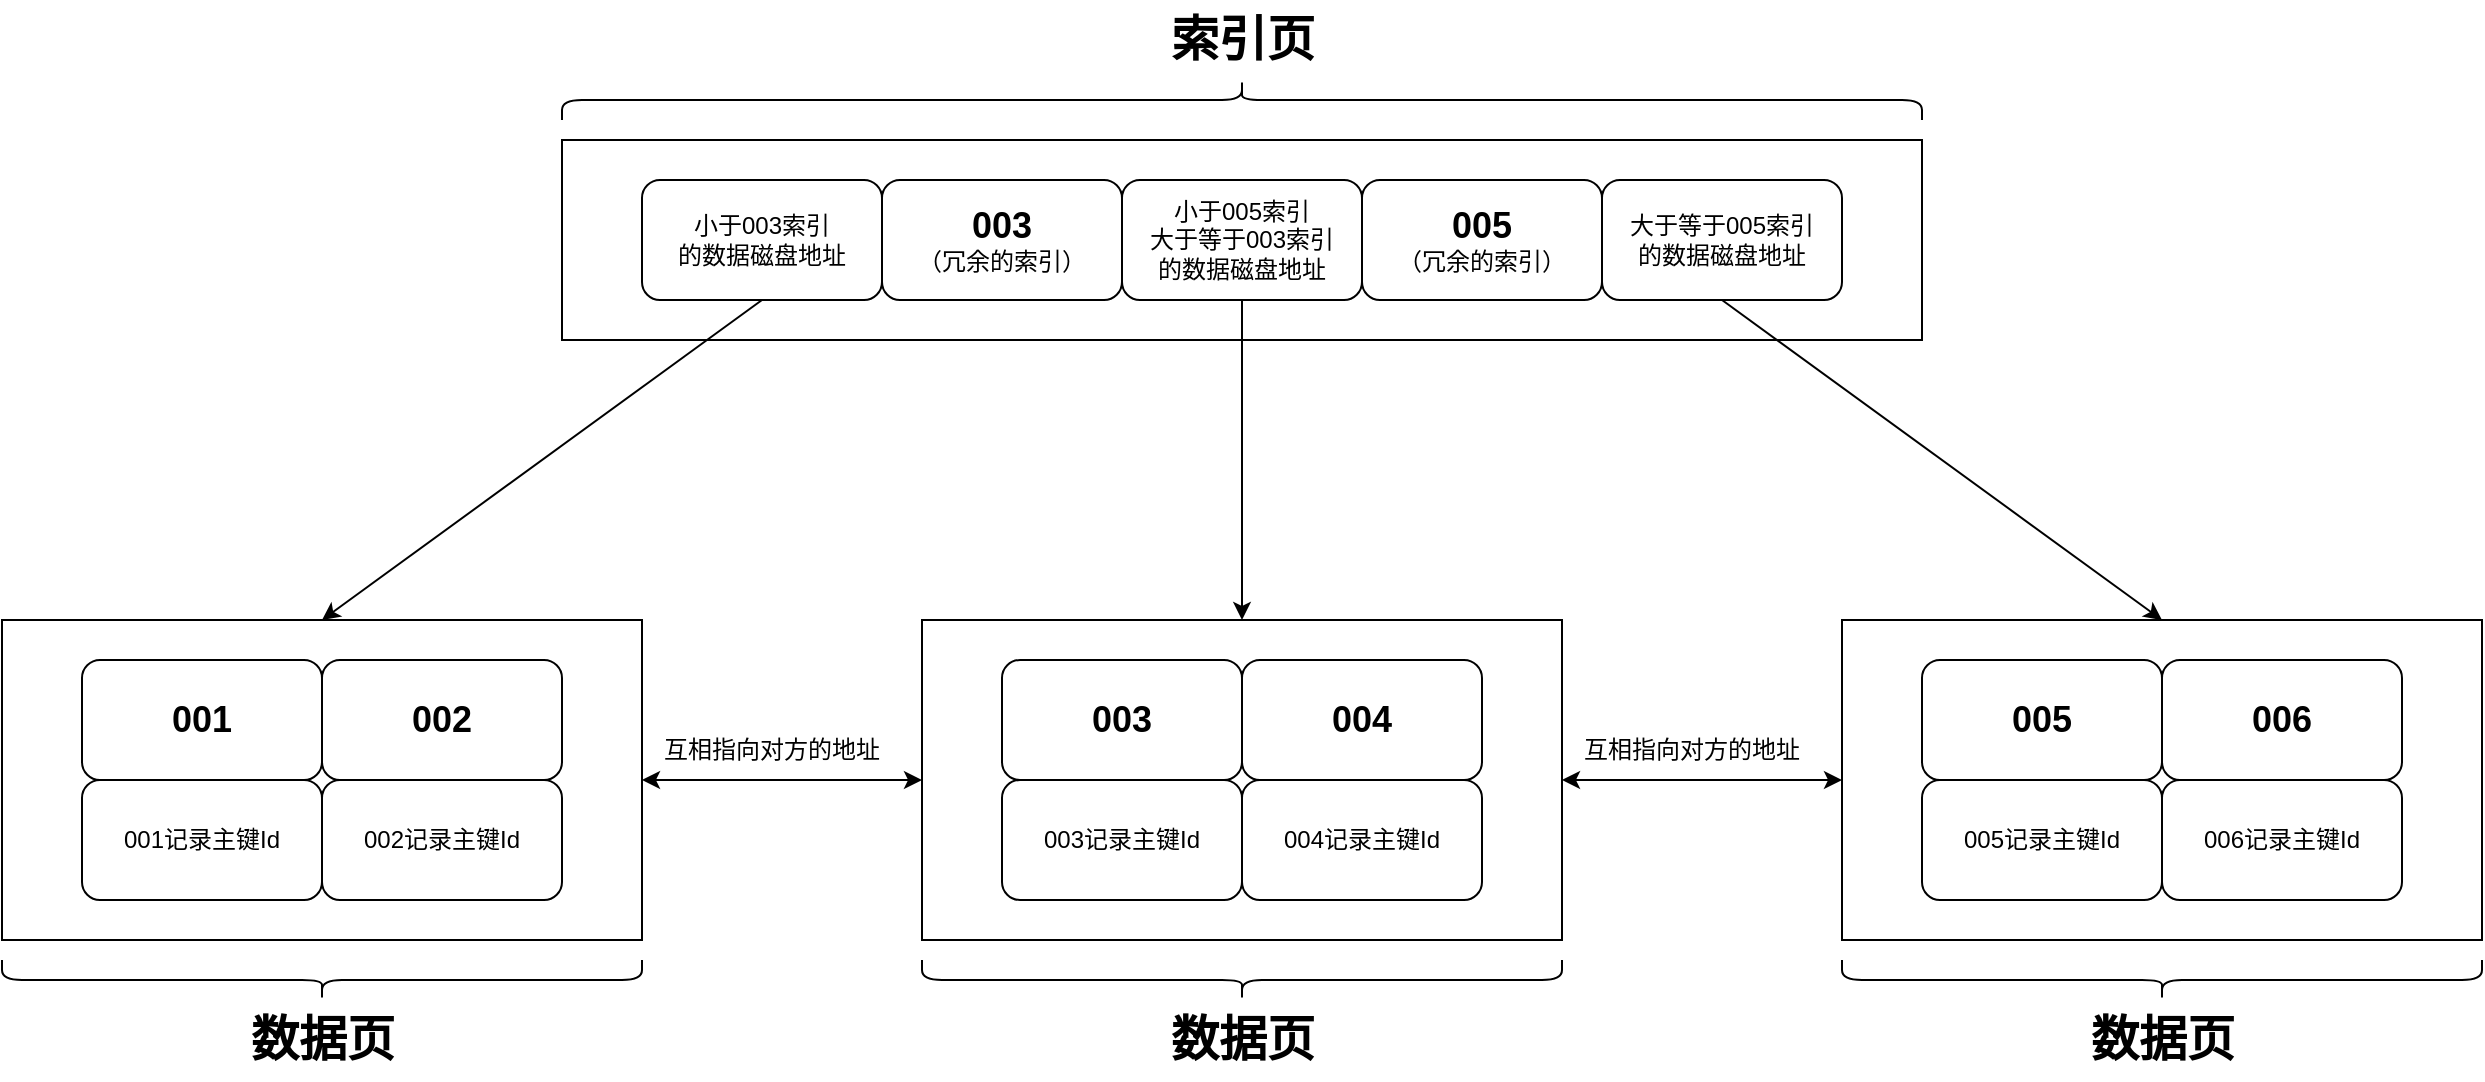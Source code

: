 <mxfile version="28.1.0">
  <diagram name="第 1 页" id="1k5e5weYgJaqIK4azuRX">
    <mxGraphModel dx="994" dy="561" grid="1" gridSize="10" guides="1" tooltips="1" connect="1" arrows="1" fold="1" page="1" pageScale="1" pageWidth="1169" pageHeight="827" math="0" shadow="0">
      <root>
        <mxCell id="0" />
        <mxCell id="1" parent="0" />
        <mxCell id="mfwusdP7LPrRbJQmFQ5J-1" value="" style="rounded=0;whiteSpace=wrap;html=1;" vertex="1" parent="1">
          <mxGeometry x="690" y="120" width="680" height="100" as="geometry" />
        </mxCell>
        <mxCell id="mfwusdP7LPrRbJQmFQ5J-2" style="rounded=0;orthogonalLoop=1;jettySize=auto;html=1;exitX=0.5;exitY=1;exitDx=0;exitDy=0;entryX=0.5;entryY=0;entryDx=0;entryDy=0;" edge="1" parent="1" source="mfwusdP7LPrRbJQmFQ5J-3" target="mfwusdP7LPrRbJQmFQ5J-12">
          <mxGeometry relative="1" as="geometry" />
        </mxCell>
        <mxCell id="mfwusdP7LPrRbJQmFQ5J-3" value="小于003索引&lt;div&gt;的数据&lt;span style=&quot;background-color: transparent; color: light-dark(rgb(0, 0, 0), rgb(255, 255, 255));&quot;&gt;磁盘地址&lt;/span&gt;&lt;/div&gt;" style="rounded=1;whiteSpace=wrap;html=1;" vertex="1" parent="1">
          <mxGeometry x="730" y="140" width="120" height="60" as="geometry" />
        </mxCell>
        <mxCell id="mfwusdP7LPrRbJQmFQ5J-4" value="&lt;b&gt;&lt;font style=&quot;font-size: 18px;&quot;&gt;003&lt;/font&gt;&lt;/b&gt;&lt;div&gt;（冗余的索引）&lt;/div&gt;" style="rounded=1;whiteSpace=wrap;html=1;" vertex="1" parent="1">
          <mxGeometry x="850" y="140" width="120" height="60" as="geometry" />
        </mxCell>
        <mxCell id="mfwusdP7LPrRbJQmFQ5J-5" value="&lt;b&gt;&lt;font style=&quot;font-size: 18px;&quot;&gt;005&lt;/font&gt;&lt;/b&gt;&lt;div&gt;（&lt;span style=&quot;background-color: transparent; color: light-dark(rgb(0, 0, 0), rgb(255, 255, 255));&quot;&gt;冗余的索引&lt;/span&gt;&lt;span style=&quot;background-color: transparent; color: light-dark(rgb(0, 0, 0), rgb(255, 255, 255));&quot;&gt;）&lt;/span&gt;&lt;/div&gt;" style="rounded=1;whiteSpace=wrap;html=1;" vertex="1" parent="1">
          <mxGeometry x="1090" y="140" width="120" height="60" as="geometry" />
        </mxCell>
        <mxCell id="mfwusdP7LPrRbJQmFQ5J-6" style="rounded=0;orthogonalLoop=1;jettySize=auto;html=1;exitX=0.5;exitY=1;exitDx=0;exitDy=0;entryX=0.5;entryY=0;entryDx=0;entryDy=0;" edge="1" parent="1" source="mfwusdP7LPrRbJQmFQ5J-7" target="mfwusdP7LPrRbJQmFQ5J-17">
          <mxGeometry relative="1" as="geometry" />
        </mxCell>
        <mxCell id="mfwusdP7LPrRbJQmFQ5J-7" value="大于等于005索引&lt;div&gt;的数据磁盘地址&lt;/div&gt;" style="rounded=1;whiteSpace=wrap;html=1;" vertex="1" parent="1">
          <mxGeometry x="1210" y="140" width="120" height="60" as="geometry" />
        </mxCell>
        <mxCell id="mfwusdP7LPrRbJQmFQ5J-8" style="edgeStyle=orthogonalEdgeStyle;rounded=0;orthogonalLoop=1;jettySize=auto;html=1;exitX=0.5;exitY=1;exitDx=0;exitDy=0;entryX=0.5;entryY=0;entryDx=0;entryDy=0;" edge="1" parent="1" source="mfwusdP7LPrRbJQmFQ5J-9" target="mfwusdP7LPrRbJQmFQ5J-22">
          <mxGeometry relative="1" as="geometry" />
        </mxCell>
        <mxCell id="mfwusdP7LPrRbJQmFQ5J-9" value="&lt;div&gt;小于005&lt;span style=&quot;background-color: transparent; color: light-dark(rgb(0, 0, 0), rgb(255, 255, 255));&quot;&gt;索引&lt;/span&gt;&lt;/div&gt;&lt;div&gt;大于等于003索引&lt;/div&gt;&lt;div&gt;&lt;span style=&quot;background-color: transparent; color: light-dark(rgb(0, 0, 0), rgb(255, 255, 255));&quot;&gt;的&lt;/span&gt;数据&lt;span style=&quot;background-color: transparent; color: light-dark(rgb(0, 0, 0), rgb(255, 255, 255));&quot;&gt;磁盘地址&lt;/span&gt;&lt;/div&gt;" style="rounded=1;whiteSpace=wrap;html=1;" vertex="1" parent="1">
          <mxGeometry x="970" y="140" width="120" height="60" as="geometry" />
        </mxCell>
        <mxCell id="mfwusdP7LPrRbJQmFQ5J-10" value="" style="shape=curlyBracket;whiteSpace=wrap;html=1;rounded=1;flipH=1;labelPosition=right;verticalLabelPosition=middle;align=left;verticalAlign=middle;direction=south;" vertex="1" parent="1">
          <mxGeometry x="690" y="90" width="680" height="20" as="geometry" />
        </mxCell>
        <mxCell id="mfwusdP7LPrRbJQmFQ5J-11" value="索引页" style="text;strokeColor=none;fillColor=none;html=1;fontSize=24;fontStyle=1;verticalAlign=middle;align=center;" vertex="1" parent="1">
          <mxGeometry x="980" y="50" width="100" height="40" as="geometry" />
        </mxCell>
        <mxCell id="mfwusdP7LPrRbJQmFQ5J-12" value="" style="rounded=0;whiteSpace=wrap;html=1;" vertex="1" parent="1">
          <mxGeometry x="410" y="360" width="320" height="160" as="geometry" />
        </mxCell>
        <mxCell id="mfwusdP7LPrRbJQmFQ5J-13" value="001" style="rounded=1;whiteSpace=wrap;html=1;fontStyle=1;fontSize=18;" vertex="1" parent="1">
          <mxGeometry x="450" y="380" width="120" height="60" as="geometry" />
        </mxCell>
        <mxCell id="mfwusdP7LPrRbJQmFQ5J-14" value="002" style="rounded=1;whiteSpace=wrap;html=1;fontStyle=1;fontSize=18;" vertex="1" parent="1">
          <mxGeometry x="570" y="380" width="120" height="60" as="geometry" />
        </mxCell>
        <mxCell id="mfwusdP7LPrRbJQmFQ5J-15" value="001记录主键Id" style="rounded=1;whiteSpace=wrap;html=1;" vertex="1" parent="1">
          <mxGeometry x="450" y="440" width="120" height="60" as="geometry" />
        </mxCell>
        <mxCell id="mfwusdP7LPrRbJQmFQ5J-16" value="002记录主键Id" style="rounded=1;whiteSpace=wrap;html=1;" vertex="1" parent="1">
          <mxGeometry x="570" y="440" width="120" height="60" as="geometry" />
        </mxCell>
        <mxCell id="mfwusdP7LPrRbJQmFQ5J-17" value="" style="rounded=0;whiteSpace=wrap;html=1;" vertex="1" parent="1">
          <mxGeometry x="1330" y="360" width="320" height="160" as="geometry" />
        </mxCell>
        <mxCell id="mfwusdP7LPrRbJQmFQ5J-18" value="005" style="rounded=1;whiteSpace=wrap;html=1;fontStyle=1;fontSize=18;" vertex="1" parent="1">
          <mxGeometry x="1370" y="380" width="120" height="60" as="geometry" />
        </mxCell>
        <mxCell id="mfwusdP7LPrRbJQmFQ5J-19" value="006" style="rounded=1;whiteSpace=wrap;html=1;fontStyle=1;fontSize=18;" vertex="1" parent="1">
          <mxGeometry x="1490" y="380" width="120" height="60" as="geometry" />
        </mxCell>
        <mxCell id="mfwusdP7LPrRbJQmFQ5J-20" value="005记录主键Id" style="rounded=1;whiteSpace=wrap;html=1;" vertex="1" parent="1">
          <mxGeometry x="1370" y="440" width="120" height="60" as="geometry" />
        </mxCell>
        <mxCell id="mfwusdP7LPrRbJQmFQ5J-21" value="006记录主键Id" style="rounded=1;whiteSpace=wrap;html=1;" vertex="1" parent="1">
          <mxGeometry x="1490" y="440" width="120" height="60" as="geometry" />
        </mxCell>
        <mxCell id="mfwusdP7LPrRbJQmFQ5J-22" value="" style="rounded=0;whiteSpace=wrap;html=1;" vertex="1" parent="1">
          <mxGeometry x="870" y="360" width="320" height="160" as="geometry" />
        </mxCell>
        <mxCell id="mfwusdP7LPrRbJQmFQ5J-23" value="003" style="rounded=1;whiteSpace=wrap;html=1;fontStyle=1;fontSize=18;" vertex="1" parent="1">
          <mxGeometry x="910" y="380" width="120" height="60" as="geometry" />
        </mxCell>
        <mxCell id="mfwusdP7LPrRbJQmFQ5J-24" value="004" style="rounded=1;whiteSpace=wrap;html=1;fontStyle=1;fontSize=18;" vertex="1" parent="1">
          <mxGeometry x="1030" y="380" width="120" height="60" as="geometry" />
        </mxCell>
        <mxCell id="mfwusdP7LPrRbJQmFQ5J-25" value="003记录主键Id" style="rounded=1;whiteSpace=wrap;html=1;" vertex="1" parent="1">
          <mxGeometry x="910" y="440" width="120" height="60" as="geometry" />
        </mxCell>
        <mxCell id="mfwusdP7LPrRbJQmFQ5J-26" value="004记录主键Id" style="rounded=1;whiteSpace=wrap;html=1;" vertex="1" parent="1">
          <mxGeometry x="1030" y="440" width="120" height="60" as="geometry" />
        </mxCell>
        <mxCell id="mfwusdP7LPrRbJQmFQ5J-27" value="" style="endArrow=classic;startArrow=classic;html=1;rounded=0;entryX=0;entryY=0.5;entryDx=0;entryDy=0;exitX=1;exitY=0.5;exitDx=0;exitDy=0;" edge="1" parent="1" source="mfwusdP7LPrRbJQmFQ5J-12" target="mfwusdP7LPrRbJQmFQ5J-22">
          <mxGeometry width="50" height="50" relative="1" as="geometry">
            <mxPoint x="765" y="450" as="sourcePoint" />
            <mxPoint x="815" y="400" as="targetPoint" />
          </mxGeometry>
        </mxCell>
        <mxCell id="mfwusdP7LPrRbJQmFQ5J-28" value="" style="endArrow=classic;startArrow=classic;html=1;rounded=0;entryX=0;entryY=0.5;entryDx=0;entryDy=0;exitX=1;exitY=0.5;exitDx=0;exitDy=0;" edge="1" parent="1" source="mfwusdP7LPrRbJQmFQ5J-22" target="mfwusdP7LPrRbJQmFQ5J-17">
          <mxGeometry width="50" height="50" relative="1" as="geometry">
            <mxPoint x="1230" y="430" as="sourcePoint" />
            <mxPoint x="950" y="430" as="targetPoint" />
          </mxGeometry>
        </mxCell>
        <mxCell id="mfwusdP7LPrRbJQmFQ5J-29" value="" style="shape=curlyBracket;whiteSpace=wrap;html=1;rounded=1;flipH=1;labelPosition=right;verticalLabelPosition=middle;align=left;verticalAlign=middle;direction=north;" vertex="1" parent="1">
          <mxGeometry x="410" y="530" width="320" height="20" as="geometry" />
        </mxCell>
        <mxCell id="mfwusdP7LPrRbJQmFQ5J-30" value="数据页" style="text;strokeColor=none;fillColor=none;html=1;fontSize=24;fontStyle=1;verticalAlign=middle;align=center;" vertex="1" parent="1">
          <mxGeometry x="520" y="550" width="100" height="40" as="geometry" />
        </mxCell>
        <mxCell id="mfwusdP7LPrRbJQmFQ5J-31" value="" style="shape=curlyBracket;whiteSpace=wrap;html=1;rounded=1;flipH=1;labelPosition=right;verticalLabelPosition=middle;align=left;verticalAlign=middle;direction=north;" vertex="1" parent="1">
          <mxGeometry x="870" y="530" width="320" height="20" as="geometry" />
        </mxCell>
        <mxCell id="mfwusdP7LPrRbJQmFQ5J-32" value="数据页" style="text;strokeColor=none;fillColor=none;html=1;fontSize=24;fontStyle=1;verticalAlign=middle;align=center;" vertex="1" parent="1">
          <mxGeometry x="980" y="550" width="100" height="40" as="geometry" />
        </mxCell>
        <mxCell id="mfwusdP7LPrRbJQmFQ5J-33" value="" style="shape=curlyBracket;whiteSpace=wrap;html=1;rounded=1;flipH=1;labelPosition=right;verticalLabelPosition=middle;align=left;verticalAlign=middle;direction=north;" vertex="1" parent="1">
          <mxGeometry x="1330" y="530" width="320" height="20" as="geometry" />
        </mxCell>
        <mxCell id="mfwusdP7LPrRbJQmFQ5J-34" value="数据页" style="text;strokeColor=none;fillColor=none;html=1;fontSize=24;fontStyle=1;verticalAlign=middle;align=center;" vertex="1" parent="1">
          <mxGeometry x="1440" y="550" width="100" height="40" as="geometry" />
        </mxCell>
        <mxCell id="mfwusdP7LPrRbJQmFQ5J-35" value="互相指向对方的地址" style="text;html=1;align=center;verticalAlign=middle;whiteSpace=wrap;rounded=0;" vertex="1" parent="1">
          <mxGeometry x="740" y="410" width="110" height="30" as="geometry" />
        </mxCell>
        <mxCell id="mfwusdP7LPrRbJQmFQ5J-36" value="互相指向对方的地址" style="text;html=1;align=center;verticalAlign=middle;whiteSpace=wrap;rounded=0;" vertex="1" parent="1">
          <mxGeometry x="1200" y="410" width="110" height="30" as="geometry" />
        </mxCell>
      </root>
    </mxGraphModel>
  </diagram>
</mxfile>
